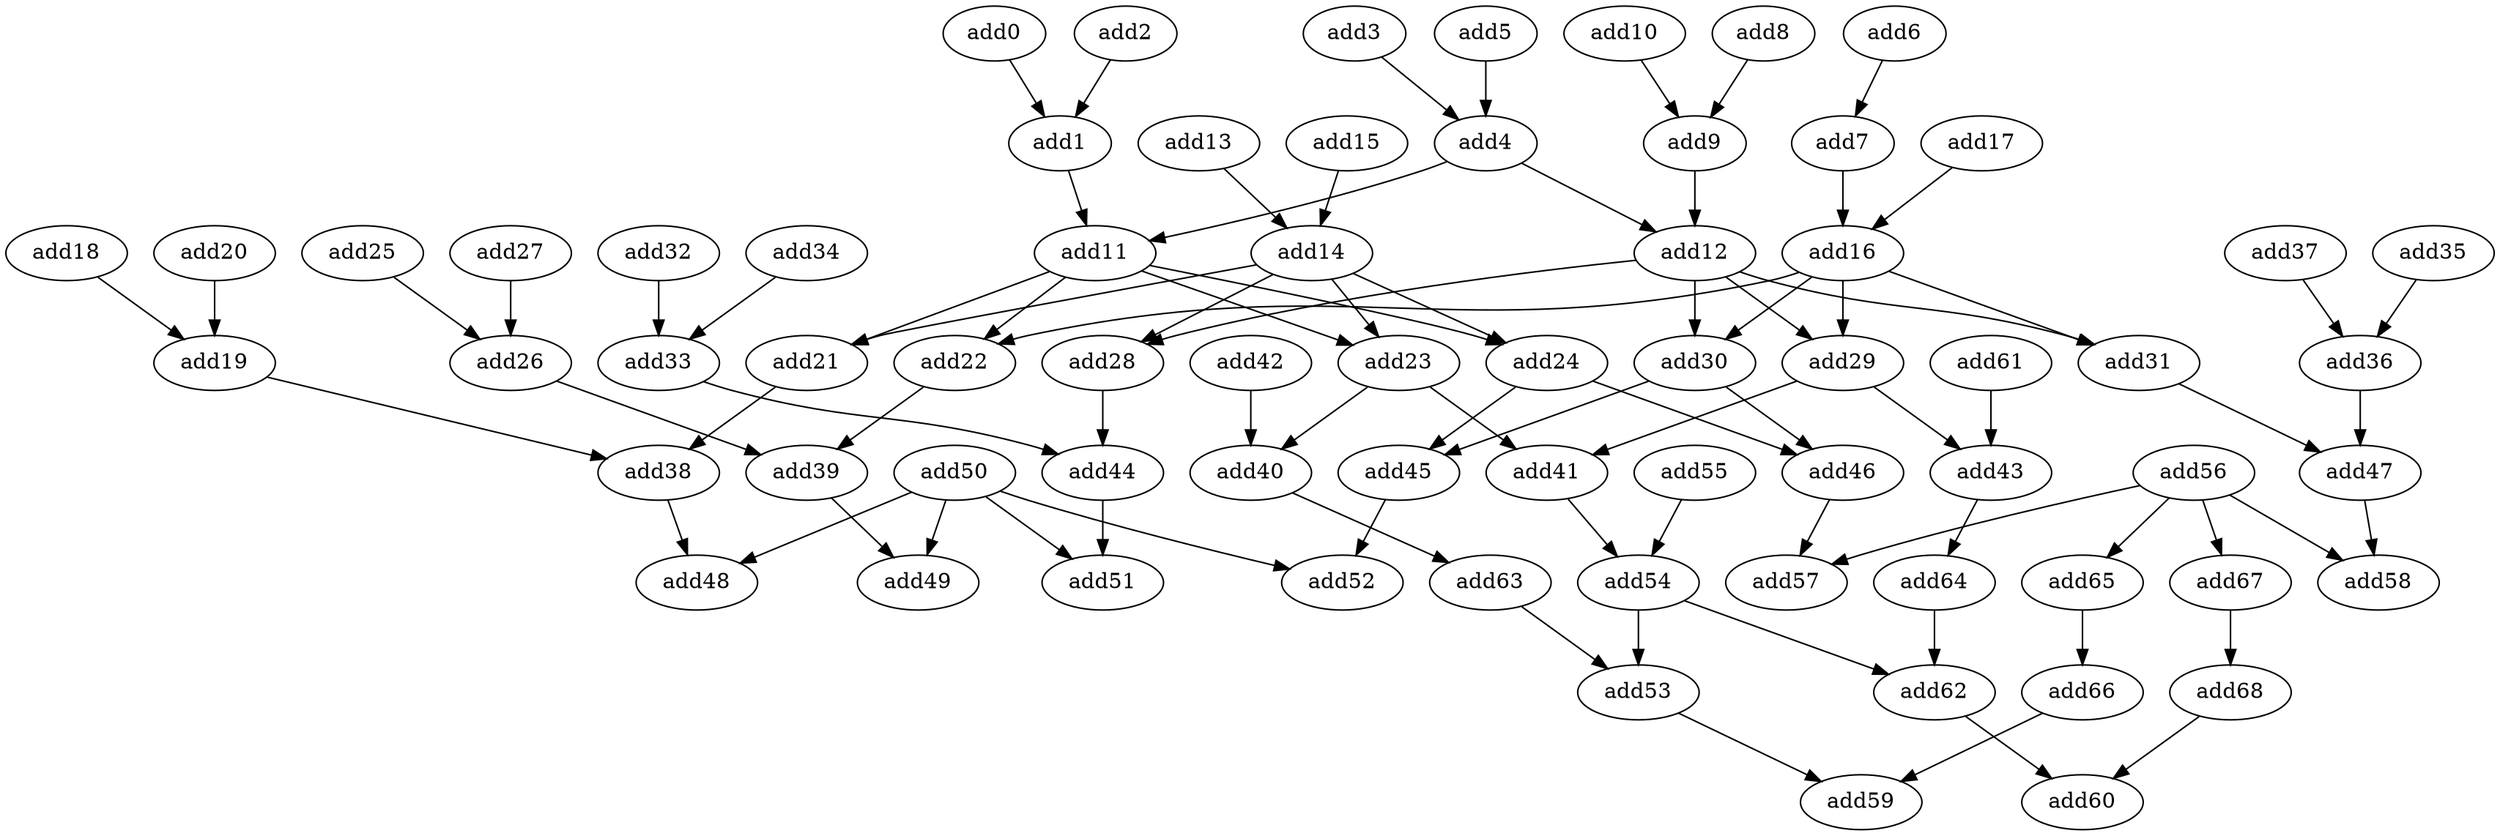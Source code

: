 digraph "G" {
add0 [opcode=add];
add1 [opcode=add];
add11 [opcode=add];
add2 [opcode=add];
add3 [opcode=add];
add4 [opcode=add];
add12 [opcode=add];
add5 [opcode=add];
add6 [opcode=add];
add7 [opcode=add];
add16 [opcode=add];
add8 [opcode=add];
add9 [opcode=add];
add10 [opcode=add];
add21 [opcode=add];
add22 [opcode=add];
add23 [opcode=add];
add24 [opcode=add];
add29 [opcode=add];
add28 [opcode=add];
add30 [opcode=add];
add31 [opcode=add];
add13 [opcode=add];
add14 [opcode=add];
add15 [opcode=add];
add17 [opcode=add];
add18 [opcode=add];
add19 [opcode=add];
add38 [opcode=add];
add20 [opcode=add];
add39 [opcode=add];
add40 [opcode=add];
add41 [opcode=add];
add45 [opcode=add];
add46 [opcode=add];
add25 [opcode=add];
add26 [opcode=add];
add27 [opcode=add];
add44 [opcode=add];
add43 [opcode=add];
add47 [opcode=add];
add32 [opcode=add];
add33 [opcode=add];
add34 [opcode=add];
add35 [opcode=add];
add36 [opcode=add];
add37 [opcode=add];
add48 [opcode=add];
add49 [opcode=add];
add53 [opcode=add];
add54 [opcode=add];
add42 [opcode=add];
add62 [opcode=add];
add51 [opcode=add];
add52 [opcode=add];
add57 [opcode=add];
add58 [opcode=add];
add50 [opcode=add];
add59 [opcode=add];
add55 [opcode=add];
add56 [opcode=add];
add60 [opcode=add];
add61 [opcode=add];
add63 [opcode=add];
add64 [opcode=add];
add65 [opcode=add];
add66 [opcode=add];
add67 [opcode=add];
add68 [opcode=add];
add0 -> add1  [key=0];
add1 -> add11  [key=0];
add11 -> add21  [key=0];
add11 -> add22  [key=0];
add11 -> add23  [key=0];
add11 -> add24  [key=0];
add2 -> add1  [key=0];
add3 -> add4  [key=0];
add4 -> add11  [key=0];
add4 -> add12  [key=0];
add12 -> add29  [key=0];
add12 -> add28  [key=0];
add12 -> add30  [key=0];
add12 -> add31  [key=0];
add5 -> add4  [key=0];
add6 -> add7  [key=0];
add7 -> add16  [key=0];
add16 -> add22  [key=0];
add16 -> add29  [key=0];
add16 -> add30  [key=0];
add16 -> add31  [key=0];
add8 -> add9  [key=0];
add9 -> add12  [key=0];
add10 -> add9  [key=0];
add21 -> add38  [key=0];
add22 -> add39  [key=0];
add23 -> add40  [key=0];
add23 -> add41  [key=0];
add24 -> add45  [key=0];
add24 -> add46  [key=0];
add29 -> add41  [key=0];
add29 -> add43  [key=0];
add28 -> add44  [key=0];
add30 -> add45  [key=0];
add30 -> add46  [key=0];
add31 -> add47  [key=0];
add13 -> add14  [key=0];
add14 -> add21  [key=0];
add14 -> add23  [key=0];
add14 -> add28  [key=0];
add14 -> add24  [key=0];
add15 -> add14  [key=0];
add17 -> add16  [key=0];
add18 -> add19  [key=0];
add19 -> add38  [key=0];
add38 -> add48  [key=0];
add20 -> add19  [key=0];
add39 -> add49  [key=0];
add40 -> add63  [key=0];
add41 -> add54  [key=0];
add45 -> add52  [key=0];
add46 -> add57  [key=0];
add25 -> add26  [key=0];
add26 -> add39  [key=0];
add27 -> add26  [key=0];
add44 -> add51  [key=0];
add43 -> add64  [key=0];
add47 -> add58  [key=0];
add32 -> add33  [key=0];
add33 -> add44  [key=0];
add34 -> add33  [key=0];
add35 -> add36  [key=0];
add36 -> add47  [key=0];
add37 -> add36  [key=0];
add53 -> add59  [key=0];
add54 -> add53  [key=0];
add54 -> add62  [key=0];
add42 -> add40  [key=0];
add62 -> add60  [key=0];
add50 -> add48  [key=0];
add50 -> add49  [key=0];
add50 -> add51  [key=0];
add50 -> add52  [key=0];
add55 -> add54  [key=0];
add56 -> add57  [key=0];
add56 -> add58  [key=0];
add56 -> add65  [key=0];
add56 -> add67  [key=0];
add61 -> add43  [key=0];
add63 -> add53  [key=0];
add64 -> add62  [key=0];
add65 -> add66  [key=0];
add66 -> add59  [key=0];
add67 -> add68  [key=0];
add68 -> add60  [key=0];
}
